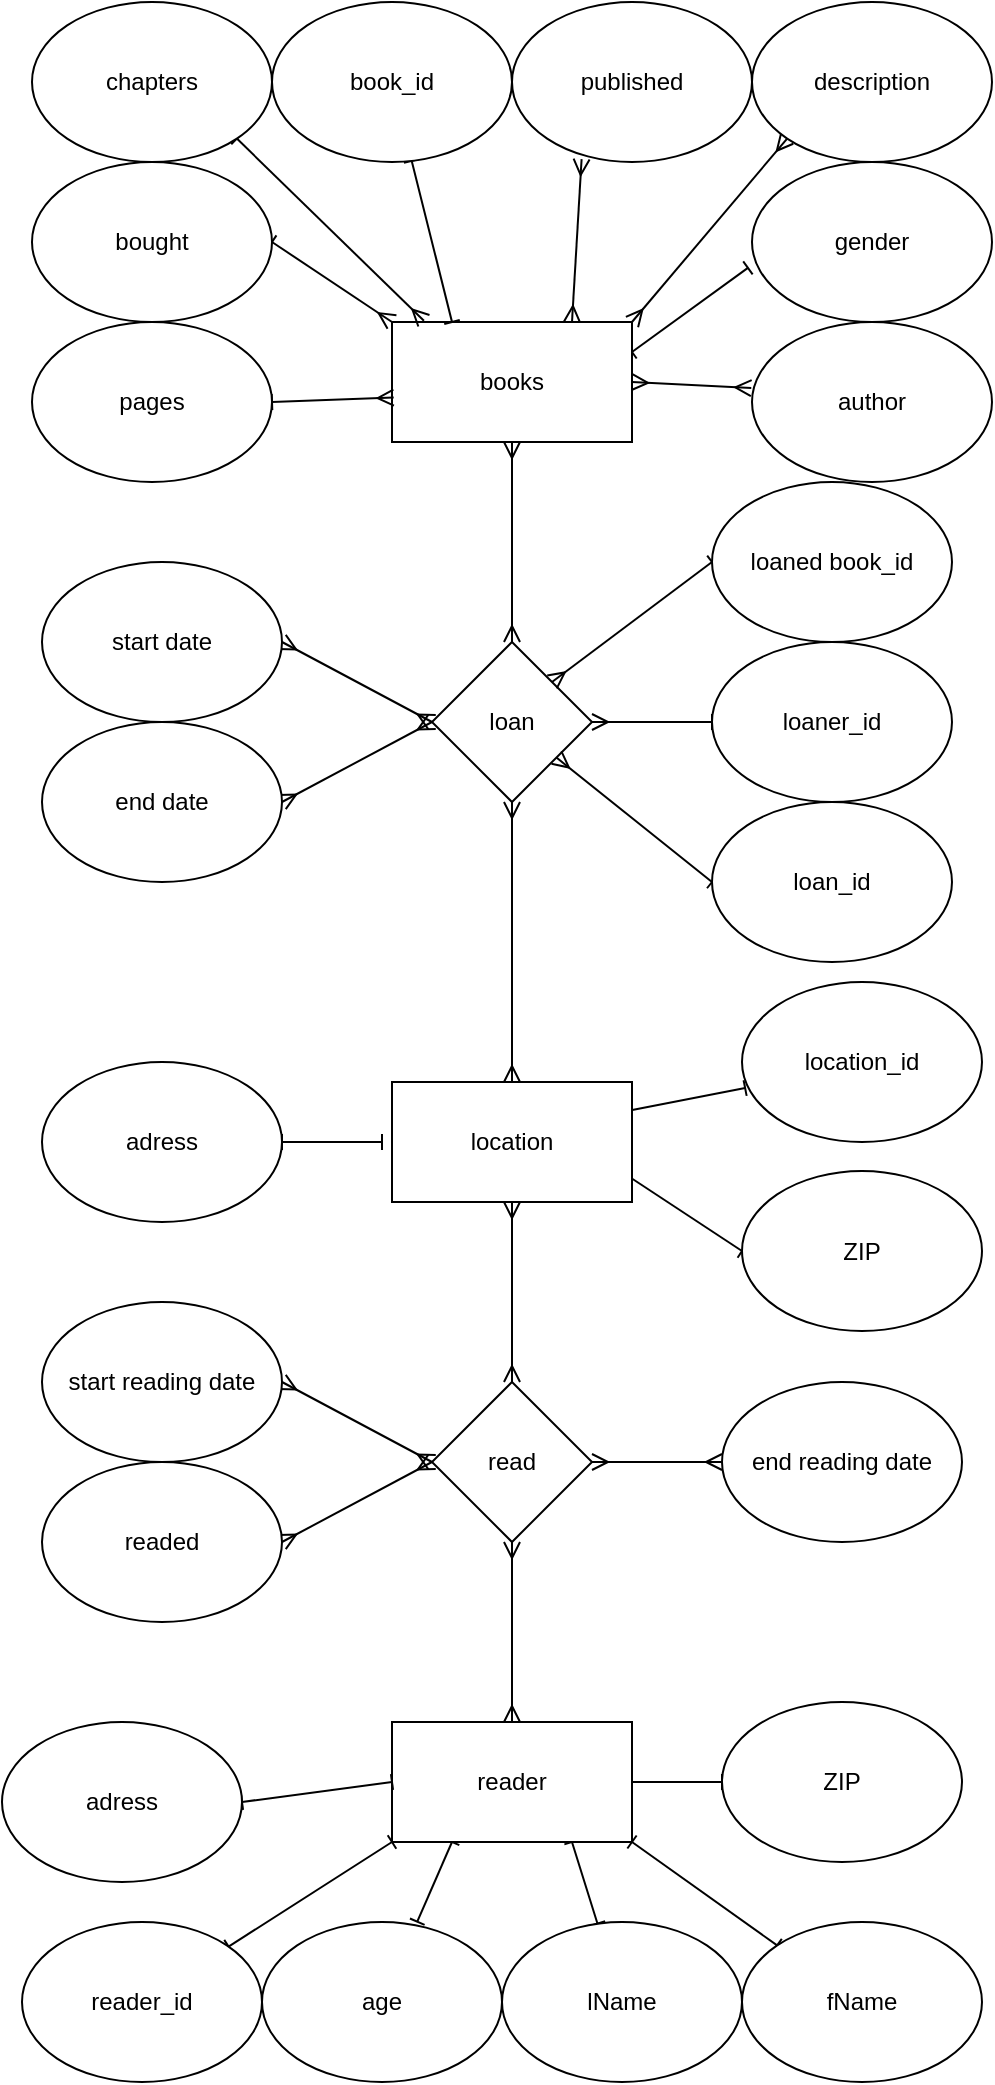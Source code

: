 <mxfile>
    <diagram id="oJowh-TdaMXKi-aqx9c-" name="Page-1">
        <mxGraphModel dx="734" dy="567" grid="1" gridSize="10" guides="1" tooltips="1" connect="1" arrows="1" fold="1" page="1" pageScale="1" pageWidth="827" pageHeight="1169" math="0" shadow="0">
            <root>
                <mxCell id="0"/>
                <mxCell id="1" parent="0"/>
                <mxCell id="tEqMSOGhkYq9vEyszAuC-15" style="edgeStyle=none;html=1;exitX=1;exitY=0;exitDx=0;exitDy=0;entryX=0;entryY=1;entryDx=0;entryDy=0;startArrow=ERmany;startFill=0;endArrow=ERmany;endFill=0;" edge="1" parent="1" source="2" target="6">
                    <mxGeometry relative="1" as="geometry"/>
                </mxCell>
                <mxCell id="tEqMSOGhkYq9vEyszAuC-31" style="edgeStyle=none;html=1;exitX=0.5;exitY=1;exitDx=0;exitDy=0;entryX=0.5;entryY=0;entryDx=0;entryDy=0;startArrow=ERmany;startFill=0;endArrow=ERmany;endFill=0;" edge="1" parent="1" source="2" target="tEqMSOGhkYq9vEyszAuC-29">
                    <mxGeometry relative="1" as="geometry"/>
                </mxCell>
                <mxCell id="tEqMSOGhkYq9vEyszAuC-47" style="edgeStyle=none;html=1;exitX=1;exitY=0.5;exitDx=0;exitDy=0;entryX=-0.003;entryY=0.413;entryDx=0;entryDy=0;entryPerimeter=0;startArrow=ERmany;startFill=0;endArrow=ERmany;endFill=0;" edge="1" parent="1" source="2" target="tEqMSOGhkYq9vEyszAuC-19">
                    <mxGeometry relative="1" as="geometry"/>
                </mxCell>
                <mxCell id="0TDuCmdzluFY1JESxCw9-13" style="edgeStyle=none;html=1;exitX=1;exitY=0.25;exitDx=0;exitDy=0;entryX=-0.017;entryY=0.662;entryDx=0;entryDy=0;entryPerimeter=0;startArrow=baseDash;startFill=0;endArrow=baseDash;endFill=0;" edge="1" parent="1" source="2" target="5">
                    <mxGeometry relative="1" as="geometry"/>
                </mxCell>
                <mxCell id="2" value="books" style="rounded=0;whiteSpace=wrap;html=1;" vertex="1" parent="1">
                    <mxGeometry x="340" y="160" width="120" height="60" as="geometry"/>
                </mxCell>
                <mxCell id="tEqMSOGhkYq9vEyszAuC-14" style="edgeStyle=none;html=1;exitX=0.29;exitY=0.982;exitDx=0;exitDy=0;entryX=0.75;entryY=0;entryDx=0;entryDy=0;startArrow=ERmany;startFill=0;endArrow=ERmany;endFill=0;exitPerimeter=0;" edge="1" parent="1" source="4" target="2">
                    <mxGeometry relative="1" as="geometry"/>
                </mxCell>
                <mxCell id="4" value="published" style="ellipse;whiteSpace=wrap;html=1;" vertex="1" parent="1">
                    <mxGeometry x="400" width="120" height="80" as="geometry"/>
                </mxCell>
                <mxCell id="5" value="gender" style="ellipse;whiteSpace=wrap;html=1;" vertex="1" parent="1">
                    <mxGeometry x="520" y="80" width="120" height="80" as="geometry"/>
                </mxCell>
                <mxCell id="6" value="description" style="ellipse;whiteSpace=wrap;html=1;" vertex="1" parent="1">
                    <mxGeometry x="520" width="120" height="80" as="geometry"/>
                </mxCell>
                <mxCell id="0TDuCmdzluFY1JESxCw9-14" style="edgeStyle=none;html=1;exitX=1;exitY=0.5;exitDx=0;exitDy=0;entryX=0.007;entryY=0.63;entryDx=0;entryDy=0;entryPerimeter=0;startArrow=baseDash;startFill=0;endArrow=ERmany;endFill=0;" edge="1" parent="1" source="7" target="2">
                    <mxGeometry relative="1" as="geometry"/>
                </mxCell>
                <mxCell id="7" value="pages" style="ellipse;whiteSpace=wrap;html=1;" vertex="1" parent="1">
                    <mxGeometry x="160" y="160" width="120" height="80" as="geometry"/>
                </mxCell>
                <mxCell id="0TDuCmdzluFY1JESxCw9-16" style="edgeStyle=none;html=1;exitX=1;exitY=1;exitDx=0;exitDy=0;entryX=0.133;entryY=-0.01;entryDx=0;entryDy=0;entryPerimeter=0;startArrow=baseDash;startFill=0;endArrow=ERmany;endFill=0;" edge="1" parent="1" source="8" target="2">
                    <mxGeometry relative="1" as="geometry"/>
                </mxCell>
                <mxCell id="8" value="chapters" style="ellipse;whiteSpace=wrap;html=1;" vertex="1" parent="1">
                    <mxGeometry x="160" width="120" height="80" as="geometry"/>
                </mxCell>
                <mxCell id="0TDuCmdzluFY1JESxCw9-15" style="edgeStyle=none;html=1;exitX=1;exitY=0.5;exitDx=0;exitDy=0;entryX=0;entryY=0;entryDx=0;entryDy=0;startArrow=baseDash;startFill=0;endArrow=ERmany;endFill=0;" edge="1" parent="1" source="10" target="2">
                    <mxGeometry relative="1" as="geometry"/>
                </mxCell>
                <mxCell id="10" value="bought" style="ellipse;whiteSpace=wrap;html=1;" vertex="1" parent="1">
                    <mxGeometry x="160" y="80" width="120" height="80" as="geometry"/>
                </mxCell>
                <mxCell id="HOW5HMtNUhypr7y9xnzo-16" style="edgeStyle=none;html=1;exitX=1;exitY=0.5;exitDx=0;exitDy=0;entryX=0;entryY=0.5;entryDx=0;entryDy=0;startArrow=ERmany;startFill=0;endArrow=ERmany;endFill=0;" edge="1" parent="1" source="11" target="tEqMSOGhkYq9vEyszAuC-30">
                    <mxGeometry relative="1" as="geometry"/>
                </mxCell>
                <mxCell id="11" value="start reading date" style="ellipse;whiteSpace=wrap;html=1;" vertex="1" parent="1">
                    <mxGeometry x="165" y="650" width="120" height="80" as="geometry"/>
                </mxCell>
                <mxCell id="12" value="end reading date" style="ellipse;whiteSpace=wrap;html=1;" vertex="1" parent="1">
                    <mxGeometry x="505" y="690" width="120" height="80" as="geometry"/>
                </mxCell>
                <mxCell id="tEqMSOGhkYq9vEyszAuC-13" style="edgeStyle=none;html=1;entryX=0.25;entryY=0;entryDx=0;entryDy=0;endArrow=baseDash;endFill=0;startArrow=baseDash;startFill=0;" edge="1" parent="1" source="13" target="2">
                    <mxGeometry relative="1" as="geometry">
                        <Array as="points"/>
                    </mxGeometry>
                </mxCell>
                <mxCell id="13" value="book_id" style="ellipse;whiteSpace=wrap;html=1;" vertex="1" parent="1">
                    <mxGeometry x="280" width="120" height="80" as="geometry"/>
                </mxCell>
                <mxCell id="tEqMSOGhkYq9vEyszAuC-42" style="edgeStyle=none;html=1;exitX=1;exitY=0.5;exitDx=0;exitDy=0;entryX=0;entryY=0.5;entryDx=0;entryDy=0;startArrow=baseDash;startFill=0;endArrow=baseDash;endFill=0;" edge="1" parent="1" source="tEqMSOGhkYq9vEyszAuC-17" target="tEqMSOGhkYq9vEyszAuC-25">
                    <mxGeometry relative="1" as="geometry"/>
                </mxCell>
                <mxCell id="tEqMSOGhkYq9vEyszAuC-43" style="edgeStyle=none;html=1;exitX=1;exitY=1;exitDx=0;exitDy=0;entryX=0;entryY=0;entryDx=0;entryDy=0;startArrow=baseDash;startFill=0;endArrow=baseDash;endFill=0;" edge="1" parent="1" source="tEqMSOGhkYq9vEyszAuC-17" target="tEqMSOGhkYq9vEyszAuC-21">
                    <mxGeometry relative="1" as="geometry"/>
                </mxCell>
                <mxCell id="tEqMSOGhkYq9vEyszAuC-44" style="edgeStyle=none;html=1;exitX=0;exitY=1;exitDx=0;exitDy=0;startArrow=baseDash;startFill=0;endArrow=baseDash;endFill=0;" edge="1" parent="1" source="tEqMSOGhkYq9vEyszAuC-17" target="tEqMSOGhkYq9vEyszAuC-22">
                    <mxGeometry relative="1" as="geometry"/>
                </mxCell>
                <mxCell id="tEqMSOGhkYq9vEyszAuC-45" style="edgeStyle=none;html=1;exitX=0.25;exitY=1;exitDx=0;exitDy=0;entryX=0.647;entryY=-0.002;entryDx=0;entryDy=0;entryPerimeter=0;startArrow=baseDash;startFill=0;endArrow=baseDash;endFill=0;" edge="1" parent="1" source="tEqMSOGhkYq9vEyszAuC-17" target="tEqMSOGhkYq9vEyszAuC-20">
                    <mxGeometry relative="1" as="geometry"/>
                </mxCell>
                <mxCell id="tEqMSOGhkYq9vEyszAuC-46" style="edgeStyle=none;html=1;exitX=0.75;exitY=1;exitDx=0;exitDy=0;startArrow=baseDash;startFill=0;endArrow=baseDash;endFill=0;" edge="1" parent="1" source="tEqMSOGhkYq9vEyszAuC-17" target="tEqMSOGhkYq9vEyszAuC-23">
                    <mxGeometry relative="1" as="geometry"/>
                </mxCell>
                <mxCell id="tEqMSOGhkYq9vEyszAuC-17" value="reader" style="rounded=0;whiteSpace=wrap;html=1;" vertex="1" parent="1">
                    <mxGeometry x="340" y="860" width="120" height="60" as="geometry"/>
                </mxCell>
                <mxCell id="tEqMSOGhkYq9vEyszAuC-33" style="edgeStyle=none;html=1;exitX=0.5;exitY=1;exitDx=0;exitDy=0;entryX=0.5;entryY=0;entryDx=0;entryDy=0;startArrow=ERmany;startFill=0;endArrow=ERmany;endFill=0;" edge="1" parent="1" source="FQD9vjw0nDgioNY4qYNM-13" target="tEqMSOGhkYq9vEyszAuC-30">
                    <mxGeometry relative="1" as="geometry">
                        <mxPoint x="395" y="600" as="sourcePoint"/>
                    </mxGeometry>
                </mxCell>
                <mxCell id="tEqMSOGhkYq9vEyszAuC-40" style="edgeStyle=none;html=1;exitX=1;exitY=0.75;exitDx=0;exitDy=0;entryX=0;entryY=0.5;entryDx=0;entryDy=0;startArrow=baseDash;startFill=0;endArrow=baseDash;endFill=0;" edge="1" parent="1" target="tEqMSOGhkYq9vEyszAuC-27">
                    <mxGeometry relative="1" as="geometry">
                        <mxPoint x="455" y="585" as="sourcePoint"/>
                    </mxGeometry>
                </mxCell>
                <mxCell id="tEqMSOGhkYq9vEyszAuC-19" value="author" style="ellipse;whiteSpace=wrap;html=1;" vertex="1" parent="1">
                    <mxGeometry x="520" y="160" width="120" height="80" as="geometry"/>
                </mxCell>
                <mxCell id="tEqMSOGhkYq9vEyszAuC-20" value="age" style="ellipse;whiteSpace=wrap;html=1;" vertex="1" parent="1">
                    <mxGeometry x="275" y="960" width="120" height="80" as="geometry"/>
                </mxCell>
                <mxCell id="tEqMSOGhkYq9vEyszAuC-21" value="fName" style="ellipse;whiteSpace=wrap;html=1;" vertex="1" parent="1">
                    <mxGeometry x="515" y="960" width="120" height="80" as="geometry"/>
                </mxCell>
                <mxCell id="tEqMSOGhkYq9vEyszAuC-22" value="reader_id" style="ellipse;whiteSpace=wrap;html=1;" vertex="1" parent="1">
                    <mxGeometry x="155" y="960" width="120" height="80" as="geometry"/>
                </mxCell>
                <mxCell id="tEqMSOGhkYq9vEyszAuC-23" value="lName" style="ellipse;whiteSpace=wrap;html=1;" vertex="1" parent="1">
                    <mxGeometry x="395" y="960" width="120" height="80" as="geometry"/>
                </mxCell>
                <mxCell id="tEqMSOGhkYq9vEyszAuC-41" style="edgeStyle=none;html=1;exitX=1;exitY=0.5;exitDx=0;exitDy=0;entryX=0;entryY=0.5;entryDx=0;entryDy=0;startArrow=baseDash;startFill=0;endArrow=baseDash;endFill=0;" edge="1" parent="1" source="tEqMSOGhkYq9vEyszAuC-24" target="tEqMSOGhkYq9vEyszAuC-17">
                    <mxGeometry relative="1" as="geometry"/>
                </mxCell>
                <mxCell id="tEqMSOGhkYq9vEyszAuC-24" value="adress" style="ellipse;whiteSpace=wrap;html=1;" vertex="1" parent="1">
                    <mxGeometry x="145" y="860" width="120" height="80" as="geometry"/>
                </mxCell>
                <mxCell id="tEqMSOGhkYq9vEyszAuC-25" value="ZIP" style="ellipse;whiteSpace=wrap;html=1;" vertex="1" parent="1">
                    <mxGeometry x="505" y="850" width="120" height="80" as="geometry"/>
                </mxCell>
                <mxCell id="tEqMSOGhkYq9vEyszAuC-27" value="ZIP" style="ellipse;whiteSpace=wrap;html=1;" vertex="1" parent="1">
                    <mxGeometry x="515" y="584.5" width="120" height="80" as="geometry"/>
                </mxCell>
                <mxCell id="tEqMSOGhkYq9vEyszAuC-37" style="edgeStyle=none;html=1;exitX=1;exitY=0.5;exitDx=0;exitDy=0;startArrow=baseDash;startFill=0;endArrow=baseDash;endFill=0;" edge="1" parent="1" source="tEqMSOGhkYq9vEyszAuC-28">
                    <mxGeometry relative="1" as="geometry">
                        <mxPoint x="335" y="570" as="targetPoint"/>
                    </mxGeometry>
                </mxCell>
                <mxCell id="tEqMSOGhkYq9vEyszAuC-28" value="adress" style="ellipse;whiteSpace=wrap;html=1;" vertex="1" parent="1">
                    <mxGeometry x="165" y="530" width="120" height="80" as="geometry"/>
                </mxCell>
                <mxCell id="tEqMSOGhkYq9vEyszAuC-32" style="edgeStyle=none;html=1;entryX=0.5;entryY=0;entryDx=0;entryDy=0;startArrow=ERmany;startFill=0;endArrow=ERmany;endFill=0;" edge="1" parent="1">
                    <mxGeometry relative="1" as="geometry">
                        <mxPoint x="400" y="400" as="sourcePoint"/>
                        <mxPoint x="400" y="540" as="targetPoint"/>
                    </mxGeometry>
                </mxCell>
                <mxCell id="FQD9vjw0nDgioNY4qYNM-17" style="edgeStyle=none;html=1;exitX=1;exitY=0.5;exitDx=0;exitDy=0;entryX=0;entryY=0.5;entryDx=0;entryDy=0;startArrow=ERmany;startFill=0;endArrow=baseDash;endFill=0;" edge="1" parent="1" source="tEqMSOGhkYq9vEyszAuC-29" target="ADvAOOGNlMLF_iMTuRG9-16">
                    <mxGeometry relative="1" as="geometry"/>
                </mxCell>
                <mxCell id="tEqMSOGhkYq9vEyszAuC-29" value="loan" style="rhombus;whiteSpace=wrap;html=1;" vertex="1" parent="1">
                    <mxGeometry x="360" y="320" width="80" height="80" as="geometry"/>
                </mxCell>
                <mxCell id="tEqMSOGhkYq9vEyszAuC-34" style="edgeStyle=none;html=1;exitX=0.5;exitY=1;exitDx=0;exitDy=0;startArrow=ERmany;startFill=0;endArrow=ERmany;endFill=0;" edge="1" parent="1" source="tEqMSOGhkYq9vEyszAuC-30" target="tEqMSOGhkYq9vEyszAuC-17">
                    <mxGeometry relative="1" as="geometry"/>
                </mxCell>
                <mxCell id="HOW5HMtNUhypr7y9xnzo-18" style="edgeStyle=none;html=1;exitX=1;exitY=0.5;exitDx=0;exitDy=0;entryX=0;entryY=0.5;entryDx=0;entryDy=0;startArrow=ERmany;startFill=0;endArrow=ERmany;endFill=0;" edge="1" parent="1" source="tEqMSOGhkYq9vEyszAuC-30" target="12">
                    <mxGeometry relative="1" as="geometry"/>
                </mxCell>
                <mxCell id="tEqMSOGhkYq9vEyszAuC-30" value="read" style="rhombus;whiteSpace=wrap;html=1;" vertex="1" parent="1">
                    <mxGeometry x="360" y="690" width="80" height="80" as="geometry"/>
                </mxCell>
                <mxCell id="HOW5HMtNUhypr7y9xnzo-17" style="edgeStyle=none;html=1;exitX=1;exitY=0.5;exitDx=0;exitDy=0;entryX=0;entryY=0.5;entryDx=0;entryDy=0;startArrow=ERmany;startFill=0;endArrow=ERmany;endFill=0;" edge="1" parent="1" source="tEqMSOGhkYq9vEyszAuC-35" target="tEqMSOGhkYq9vEyszAuC-30">
                    <mxGeometry relative="1" as="geometry"/>
                </mxCell>
                <mxCell id="tEqMSOGhkYq9vEyszAuC-35" value="readed" style="ellipse;whiteSpace=wrap;html=1;" vertex="1" parent="1">
                    <mxGeometry x="165" y="730" width="120" height="80" as="geometry"/>
                </mxCell>
                <mxCell id="HOW5HMtNUhypr7y9xnzo-13" value="location_id" style="ellipse;whiteSpace=wrap;html=1;" vertex="1" parent="1">
                    <mxGeometry x="515" y="490" width="120" height="80" as="geometry"/>
                </mxCell>
                <mxCell id="HOW5HMtNUhypr7y9xnzo-15" style="edgeStyle=none;html=1;exitX=1;exitY=0.25;exitDx=0;exitDy=0;entryX=0.013;entryY=0.663;entryDx=0;entryDy=0;startArrow=baseDash;startFill=0;endArrow=baseDash;endFill=0;entryPerimeter=0;" edge="1" parent="1" target="HOW5HMtNUhypr7y9xnzo-13">
                    <mxGeometry relative="1" as="geometry">
                        <mxPoint x="455" y="555" as="sourcePoint"/>
                        <mxPoint x="515" y="540" as="targetPoint"/>
                    </mxGeometry>
                </mxCell>
                <mxCell id="FQD9vjw0nDgioNY4qYNM-14" style="edgeStyle=none;html=1;exitX=1;exitY=0.5;exitDx=0;exitDy=0;entryX=0;entryY=0.5;entryDx=0;entryDy=0;startArrow=ERmany;startFill=0;endArrow=ERmany;endFill=0;" edge="1" parent="1" source="ADvAOOGNlMLF_iMTuRG9-13" target="tEqMSOGhkYq9vEyszAuC-29">
                    <mxGeometry relative="1" as="geometry"/>
                </mxCell>
                <mxCell id="ADvAOOGNlMLF_iMTuRG9-13" value="start date" style="ellipse;whiteSpace=wrap;html=1;" vertex="1" parent="1">
                    <mxGeometry x="165" y="280" width="120" height="80" as="geometry"/>
                </mxCell>
                <mxCell id="FQD9vjw0nDgioNY4qYNM-15" style="edgeStyle=none;html=1;exitX=1;exitY=0.5;exitDx=0;exitDy=0;startArrow=ERmany;startFill=0;endArrow=ERmany;endFill=0;" edge="1" parent="1" source="ADvAOOGNlMLF_iMTuRG9-14">
                    <mxGeometry relative="1" as="geometry">
                        <mxPoint x="360" y="360" as="targetPoint"/>
                    </mxGeometry>
                </mxCell>
                <mxCell id="ADvAOOGNlMLF_iMTuRG9-14" value="end date" style="ellipse;whiteSpace=wrap;html=1;" vertex="1" parent="1">
                    <mxGeometry x="165" y="360" width="120" height="80" as="geometry"/>
                </mxCell>
                <mxCell id="FQD9vjw0nDgioNY4qYNM-16" style="edgeStyle=none;html=1;exitX=0;exitY=0.5;exitDx=0;exitDy=0;entryX=1;entryY=0;entryDx=0;entryDy=0;startArrow=baseDash;startFill=0;endArrow=ERmany;endFill=0;" edge="1" parent="1" source="ADvAOOGNlMLF_iMTuRG9-15" target="tEqMSOGhkYq9vEyszAuC-29">
                    <mxGeometry relative="1" as="geometry"/>
                </mxCell>
                <mxCell id="ADvAOOGNlMLF_iMTuRG9-15" value="loaned book_id" style="ellipse;whiteSpace=wrap;html=1;" vertex="1" parent="1">
                    <mxGeometry x="500" y="240" width="120" height="80" as="geometry"/>
                </mxCell>
                <mxCell id="ADvAOOGNlMLF_iMTuRG9-16" value="loaner_id" style="ellipse;whiteSpace=wrap;html=1;" vertex="1" parent="1">
                    <mxGeometry x="500" y="320" width="120" height="80" as="geometry"/>
                </mxCell>
                <mxCell id="FQD9vjw0nDgioNY4qYNM-18" style="edgeStyle=none;html=1;exitX=0;exitY=0.5;exitDx=0;exitDy=0;startArrow=baseDash;startFill=0;endArrow=ERmany;endFill=0;" edge="1" parent="1" source="ADvAOOGNlMLF_iMTuRG9-17" target="tEqMSOGhkYq9vEyszAuC-29">
                    <mxGeometry relative="1" as="geometry"/>
                </mxCell>
                <mxCell id="ADvAOOGNlMLF_iMTuRG9-17" value="loan_id" style="ellipse;whiteSpace=wrap;html=1;" vertex="1" parent="1">
                    <mxGeometry x="500" y="400" width="120" height="80" as="geometry"/>
                </mxCell>
                <mxCell id="FQD9vjw0nDgioNY4qYNM-13" value="location" style="rounded=0;whiteSpace=wrap;html=1;" vertex="1" parent="1">
                    <mxGeometry x="340" y="540" width="120" height="60" as="geometry"/>
                </mxCell>
            </root>
        </mxGraphModel>
    </diagram>
    <diagram id="EDDMFPpIPYGtd3pH3ZFU" name="Page-2">
        <mxGraphModel dx="1561" dy="567" grid="1" gridSize="10" guides="1" tooltips="1" connect="1" arrows="1" fold="1" page="1" pageScale="1" pageWidth="827" pageHeight="1169" math="0" shadow="0">
            <root>
                <mxCell id="CocQwqO_MOJO7ZqjiuAN-0"/>
                <mxCell id="CocQwqO_MOJO7ZqjiuAN-1" parent="CocQwqO_MOJO7ZqjiuAN-0"/>
                <mxCell id="HU82iHYECYMF6eNpaNLr-1" value="books" style="swimlane;fontStyle=0;childLayout=stackLayout;horizontal=1;startSize=30;horizontalStack=0;resizeParent=1;resizeParentMax=0;resizeLast=0;collapsible=1;marginBottom=0;" vertex="1" parent="CocQwqO_MOJO7ZqjiuAN-1">
                    <mxGeometry x="-110" y="20" width="120" height="270" as="geometry"/>
                </mxCell>
                <mxCell id="HU82iHYECYMF6eNpaNLr-3" value="published: date" style="text;strokeColor=none;fillColor=none;align=left;verticalAlign=middle;spacingLeft=4;spacingRight=4;overflow=hidden;points=[[0,0.5],[1,0.5]];portConstraint=eastwest;rotatable=0;" vertex="1" parent="HU82iHYECYMF6eNpaNLr-1">
                    <mxGeometry y="30" width="120" height="30" as="geometry"/>
                </mxCell>
                <mxCell id="HU82iHYECYMF6eNpaNLr-2" value="chapter: int" style="text;strokeColor=none;fillColor=none;align=left;verticalAlign=middle;spacingLeft=4;spacingRight=4;overflow=hidden;points=[[0,0.5],[1,0.5]];portConstraint=eastwest;rotatable=0;" vertex="1" parent="HU82iHYECYMF6eNpaNLr-1">
                    <mxGeometry y="60" width="120" height="30" as="geometry"/>
                </mxCell>
                <mxCell id="Cfea6lLA0vOxp6gHWiI6-0" value="pages: int" style="text;strokeColor=none;fillColor=none;align=left;verticalAlign=middle;spacingLeft=4;spacingRight=4;overflow=hidden;points=[[0,0.5],[1,0.5]];portConstraint=eastwest;rotatable=0;" vertex="1" parent="HU82iHYECYMF6eNpaNLr-1">
                    <mxGeometry y="90" width="120" height="30" as="geometry"/>
                </mxCell>
                <mxCell id="HU82iHYECYMF6eNpaNLr-4" value="author: string" style="text;strokeColor=none;fillColor=none;align=left;verticalAlign=middle;spacingLeft=4;spacingRight=4;overflow=hidden;points=[[0,0.5],[1,0.5]];portConstraint=eastwest;rotatable=0;" vertex="1" parent="HU82iHYECYMF6eNpaNLr-1">
                    <mxGeometry y="120" width="120" height="30" as="geometry"/>
                </mxCell>
                <mxCell id="8kJCO6ZMD0UjuSrGRGN7-0" value="bought: date" style="text;strokeColor=none;fillColor=none;align=left;verticalAlign=middle;spacingLeft=4;spacingRight=4;overflow=hidden;points=[[0,0.5],[1,0.5]];portConstraint=eastwest;rotatable=0;" vertex="1" parent="HU82iHYECYMF6eNpaNLr-1">
                    <mxGeometry y="150" width="120" height="30" as="geometry"/>
                </mxCell>
                <mxCell id="8kJCO6ZMD0UjuSrGRGN7-1" value="description: string" style="text;strokeColor=none;fillColor=none;align=left;verticalAlign=middle;spacingLeft=4;spacingRight=4;overflow=hidden;points=[[0,0.5],[1,0.5]];portConstraint=eastwest;rotatable=0;" vertex="1" parent="HU82iHYECYMF6eNpaNLr-1">
                    <mxGeometry y="180" width="120" height="30" as="geometry"/>
                </mxCell>
                <mxCell id="BrGYb2D9dGHg88vEChPl-26" value="book_id: int" style="text;strokeColor=none;fillColor=none;align=left;verticalAlign=middle;spacingLeft=4;spacingRight=4;overflow=hidden;points=[[0,0.5],[1,0.5]];portConstraint=eastwest;rotatable=0;" vertex="1" parent="HU82iHYECYMF6eNpaNLr-1">
                    <mxGeometry y="210" width="120" height="30" as="geometry"/>
                </mxCell>
                <mxCell id="BrGYb2D9dGHg88vEChPl-0" value="fk_genre_it: int" style="text;strokeColor=none;fillColor=none;align=left;verticalAlign=middle;spacingLeft=4;spacingRight=4;overflow=hidden;points=[[0,0.5],[1,0.5]];portConstraint=eastwest;rotatable=0;" vertex="1" parent="HU82iHYECYMF6eNpaNLr-1">
                    <mxGeometry y="240" width="120" height="30" as="geometry"/>
                </mxCell>
                <mxCell id="BrGYb2D9dGHg88vEChPl-1" value="location" style="swimlane;fontStyle=0;childLayout=stackLayout;horizontal=1;startSize=30;horizontalStack=0;resizeParent=1;resizeParentMax=0;resizeLast=0;collapsible=1;marginBottom=0;" vertex="1" parent="CocQwqO_MOJO7ZqjiuAN-1">
                    <mxGeometry x="310" y="230" width="120" height="150" as="geometry"/>
                </mxCell>
                <mxCell id="BrGYb2D9dGHg88vEChPl-5" value="address: string" style="text;strokeColor=none;fillColor=none;align=left;verticalAlign=middle;spacingLeft=4;spacingRight=4;overflow=hidden;points=[[0,0.5],[1,0.5]];portConstraint=eastwest;rotatable=0;" vertex="1" parent="BrGYb2D9dGHg88vEChPl-1">
                    <mxGeometry y="30" width="120" height="30" as="geometry"/>
                </mxCell>
                <mxCell id="SuQ7KEzsK_VOru8_VVzV-2" value="ZIP: int" style="text;strokeColor=none;fillColor=none;align=left;verticalAlign=middle;spacingLeft=4;spacingRight=4;overflow=hidden;points=[[0,0.5],[1,0.5]];portConstraint=eastwest;rotatable=0;" vertex="1" parent="BrGYb2D9dGHg88vEChPl-1">
                    <mxGeometry y="60" width="120" height="30" as="geometry"/>
                </mxCell>
                <mxCell id="BrGYb2D9dGHg88vEChPl-8" value="location_id: int" style="text;strokeColor=none;fillColor=none;align=left;verticalAlign=middle;spacingLeft=4;spacingRight=4;overflow=hidden;points=[[0,0.5],[1,0.5]];portConstraint=eastwest;rotatable=0;" vertex="1" parent="BrGYb2D9dGHg88vEChPl-1">
                    <mxGeometry y="90" width="120" height="30" as="geometry"/>
                </mxCell>
                <mxCell id="fPIKdMianWxI-pVrz5aA-15" value="city: string" style="text;strokeColor=none;fillColor=none;align=left;verticalAlign=middle;spacingLeft=4;spacingRight=4;overflow=hidden;points=[[0,0.5],[1,0.5]];portConstraint=eastwest;rotatable=0;" vertex="1" parent="BrGYb2D9dGHg88vEChPl-1">
                    <mxGeometry y="120" width="120" height="30" as="geometry"/>
                </mxCell>
                <mxCell id="BrGYb2D9dGHg88vEChPl-9" value="reader" style="swimlane;fontStyle=0;childLayout=stackLayout;horizontal=1;startSize=30;horizontalStack=0;resizeParent=1;resizeParentMax=0;resizeLast=0;collapsible=1;marginBottom=0;" vertex="1" parent="CocQwqO_MOJO7ZqjiuAN-1">
                    <mxGeometry x="490" y="5" width="117" height="240" as="geometry"/>
                </mxCell>
                <mxCell id="BrGYb2D9dGHg88vEChPl-14" value="lName: string" style="text;strokeColor=none;fillColor=none;align=left;verticalAlign=middle;spacingLeft=4;spacingRight=4;overflow=hidden;points=[[0,0.5],[1,0.5]];portConstraint=eastwest;rotatable=0;" vertex="1" parent="BrGYb2D9dGHg88vEChPl-9">
                    <mxGeometry y="30" width="117" height="30" as="geometry"/>
                </mxCell>
                <mxCell id="BrGYb2D9dGHg88vEChPl-15" value="fName: string" style="text;strokeColor=none;fillColor=none;align=left;verticalAlign=middle;spacingLeft=4;spacingRight=4;overflow=hidden;points=[[0,0.5],[1,0.5]];portConstraint=eastwest;rotatable=0;" vertex="1" parent="BrGYb2D9dGHg88vEChPl-9">
                    <mxGeometry y="60" width="117" height="30" as="geometry"/>
                </mxCell>
                <mxCell id="BrGYb2D9dGHg88vEChPl-12" value="age: int" style="text;strokeColor=none;fillColor=none;align=left;verticalAlign=middle;spacingLeft=4;spacingRight=4;overflow=hidden;points=[[0,0.5],[1,0.5]];portConstraint=eastwest;rotatable=0;" vertex="1" parent="BrGYb2D9dGHg88vEChPl-9">
                    <mxGeometry y="90" width="117" height="30" as="geometry"/>
                </mxCell>
                <mxCell id="BrGYb2D9dGHg88vEChPl-13" value="address: string" style="text;strokeColor=none;fillColor=none;align=left;verticalAlign=middle;spacingLeft=4;spacingRight=4;overflow=hidden;points=[[0,0.5],[1,0.5]];portConstraint=eastwest;rotatable=0;" vertex="1" parent="BrGYb2D9dGHg88vEChPl-9">
                    <mxGeometry y="120" width="117" height="30" as="geometry"/>
                </mxCell>
                <mxCell id="BrGYb2D9dGHg88vEChPl-11" value="ZIP: int" style="text;strokeColor=none;fillColor=none;align=left;verticalAlign=middle;spacingLeft=4;spacingRight=4;overflow=hidden;points=[[0,0.5],[1,0.5]];portConstraint=eastwest;rotatable=0;" vertex="1" parent="BrGYb2D9dGHg88vEChPl-9">
                    <mxGeometry y="150" width="117" height="30" as="geometry"/>
                </mxCell>
                <mxCell id="BrGYb2D9dGHg88vEChPl-16" value="reader_id: int" style="text;strokeColor=none;fillColor=none;align=left;verticalAlign=middle;spacingLeft=4;spacingRight=4;overflow=hidden;points=[[0,0.5],[1,0.5]];portConstraint=eastwest;rotatable=0;" vertex="1" parent="BrGYb2D9dGHg88vEChPl-9">
                    <mxGeometry y="180" width="117" height="30" as="geometry"/>
                </mxCell>
                <mxCell id="fPIKdMianWxI-pVrz5aA-12" value="fk_read_id: int" style="text;strokeColor=none;fillColor=none;align=left;verticalAlign=middle;spacingLeft=4;spacingRight=4;overflow=hidden;points=[[0,0.5],[1,0.5]];portConstraint=eastwest;rotatable=0;" vertex="1" parent="BrGYb2D9dGHg88vEChPl-9">
                    <mxGeometry y="210" width="117" height="30" as="geometry"/>
                </mxCell>
                <mxCell id="BrGYb2D9dGHg88vEChPl-17" value="loan" style="swimlane;fontStyle=0;childLayout=stackLayout;horizontal=1;startSize=30;horizontalStack=0;resizeParent=1;resizeParentMax=0;resizeLast=0;collapsible=1;marginBottom=0;" vertex="1" parent="CocQwqO_MOJO7ZqjiuAN-1">
                    <mxGeometry x="160" y="20" width="120" height="210" as="geometry"/>
                </mxCell>
                <mxCell id="JfcFijC0AZDiuMa-Ogpy-0" value="loan_id: int" style="text;strokeColor=none;fillColor=none;align=left;verticalAlign=middle;spacingLeft=4;spacingRight=4;overflow=hidden;points=[[0,0.5],[1,0.5]];portConstraint=eastwest;rotatable=0;" vertex="1" parent="BrGYb2D9dGHg88vEChPl-17">
                    <mxGeometry y="30" width="120" height="30" as="geometry"/>
                </mxCell>
                <mxCell id="BrGYb2D9dGHg88vEChPl-24" value="start date: date" style="text;strokeColor=none;fillColor=none;align=left;verticalAlign=middle;spacingLeft=4;spacingRight=4;overflow=hidden;points=[[0,0.5],[1,0.5]];portConstraint=eastwest;rotatable=0;" vertex="1" parent="BrGYb2D9dGHg88vEChPl-17">
                    <mxGeometry y="60" width="120" height="30" as="geometry"/>
                </mxCell>
                <mxCell id="JfcFijC0AZDiuMa-Ogpy-1" value="end date: date" style="text;strokeColor=none;fillColor=none;align=left;verticalAlign=middle;spacingLeft=4;spacingRight=4;overflow=hidden;points=[[0,0.5],[1,0.5]];portConstraint=eastwest;rotatable=0;" vertex="1" parent="BrGYb2D9dGHg88vEChPl-17">
                    <mxGeometry y="90" width="120" height="30" as="geometry"/>
                </mxCell>
                <mxCell id="SuQ7KEzsK_VOru8_VVzV-0" value="loaned_book_id: int" style="text;strokeColor=none;fillColor=none;align=left;verticalAlign=middle;spacingLeft=4;spacingRight=4;overflow=hidden;points=[[0,0.5],[1,0.5]];portConstraint=eastwest;rotatable=0;" vertex="1" parent="BrGYb2D9dGHg88vEChPl-17">
                    <mxGeometry y="120" width="120" height="30" as="geometry"/>
                </mxCell>
                <mxCell id="SuQ7KEzsK_VOru8_VVzV-1" value="fk_loaner_id: int" style="text;strokeColor=none;fillColor=none;align=left;verticalAlign=middle;spacingLeft=4;spacingRight=4;overflow=hidden;points=[[0,0.5],[1,0.5]];portConstraint=eastwest;rotatable=0;" vertex="1" parent="BrGYb2D9dGHg88vEChPl-17">
                    <mxGeometry y="150" width="120" height="30" as="geometry"/>
                </mxCell>
                <mxCell id="fPIKdMianWxI-pVrz5aA-8" value="fk_location: int" style="text;strokeColor=none;fillColor=none;align=left;verticalAlign=middle;spacingLeft=4;spacingRight=4;overflow=hidden;points=[[0,0.5],[1,0.5]];portConstraint=eastwest;rotatable=0;" vertex="1" parent="BrGYb2D9dGHg88vEChPl-17">
                    <mxGeometry y="180" width="120" height="30" as="geometry"/>
                </mxCell>
                <mxCell id="KWhYQTFzSy37OnZRsnxt-4" value="genre" style="swimlane;fontStyle=0;childLayout=stackLayout;horizontal=1;startSize=30;horizontalStack=0;resizeParent=1;resizeParentMax=0;resizeLast=0;collapsible=1;marginBottom=0;" vertex="1" parent="CocQwqO_MOJO7ZqjiuAN-1">
                    <mxGeometry x="10" y="330" width="120" height="90" as="geometry"/>
                </mxCell>
                <mxCell id="KWhYQTFzSy37OnZRsnxt-5" value="genre_it: int" style="text;strokeColor=none;fillColor=none;align=left;verticalAlign=middle;spacingLeft=4;spacingRight=4;overflow=hidden;points=[[0,0.5],[1,0.5]];portConstraint=eastwest;rotatable=0;" vertex="1" parent="KWhYQTFzSy37OnZRsnxt-4">
                    <mxGeometry y="30" width="120" height="30" as="geometry"/>
                </mxCell>
                <mxCell id="KWhYQTFzSy37OnZRsnxt-6" value="genre: string" style="text;strokeColor=none;fillColor=none;align=left;verticalAlign=middle;spacingLeft=4;spacingRight=4;overflow=hidden;points=[[0,0.5],[1,0.5]];portConstraint=eastwest;rotatable=0;" vertex="1" parent="KWhYQTFzSy37OnZRsnxt-4">
                    <mxGeometry y="60" width="120" height="30" as="geometry"/>
                </mxCell>
                <mxCell id="KWhYQTFzSy37OnZRsnxt-8" style="edgeStyle=none;html=1;exitX=1;exitY=0.5;exitDx=0;exitDy=0;entryX=1.014;entryY=0.113;entryDx=0;entryDy=0;entryPerimeter=0;startArrow=ERmany;startFill=0;endArrow=baseDash;endFill=0;" edge="1" parent="CocQwqO_MOJO7ZqjiuAN-1" source="BrGYb2D9dGHg88vEChPl-0" target="KWhYQTFzSy37OnZRsnxt-5">
                    <mxGeometry relative="1" as="geometry">
                        <Array as="points">
                            <mxPoint x="140" y="275"/>
                            <mxPoint x="140" y="300"/>
                            <mxPoint x="140" y="360"/>
                        </Array>
                    </mxGeometry>
                </mxCell>
                <mxCell id="eihuw2iJipyqzVrpzfIJ-1" value="read" style="swimlane;fontStyle=0;childLayout=stackLayout;horizontal=1;startSize=30;horizontalStack=0;resizeParent=1;resizeParentMax=0;resizeLast=0;collapsible=1;marginBottom=0;" vertex="1" parent="CocQwqO_MOJO7ZqjiuAN-1">
                    <mxGeometry x="490" y="270" width="140" height="150" as="geometry"/>
                </mxCell>
                <mxCell id="eihuw2iJipyqzVrpzfIJ-2" value="readed: string" style="text;strokeColor=none;fillColor=none;align=left;verticalAlign=middle;spacingLeft=4;spacingRight=4;overflow=hidden;points=[[0,0.5],[1,0.5]];portConstraint=eastwest;rotatable=0;" vertex="1" parent="eihuw2iJipyqzVrpzfIJ-1">
                    <mxGeometry y="30" width="140" height="30" as="geometry"/>
                </mxCell>
                <mxCell id="eihuw2iJipyqzVrpzfIJ-3" value="start reading date: date" style="text;strokeColor=none;fillColor=none;align=left;verticalAlign=middle;spacingLeft=4;spacingRight=4;overflow=hidden;points=[[0,0.5],[1,0.5]];portConstraint=eastwest;rotatable=0;" vertex="1" parent="eihuw2iJipyqzVrpzfIJ-1">
                    <mxGeometry y="60" width="140" height="30" as="geometry"/>
                </mxCell>
                <mxCell id="eihuw2iJipyqzVrpzfIJ-4" value="end reading date: date" style="text;strokeColor=none;fillColor=none;align=left;verticalAlign=middle;spacingLeft=4;spacingRight=4;overflow=hidden;points=[[0,0.5],[1,0.5]];portConstraint=eastwest;rotatable=0;" vertex="1" parent="eihuw2iJipyqzVrpzfIJ-1">
                    <mxGeometry y="90" width="140" height="30" as="geometry"/>
                </mxCell>
                <mxCell id="fPIKdMianWxI-pVrz5aA-10" value="read_id : int" style="text;strokeColor=none;fillColor=none;align=left;verticalAlign=middle;spacingLeft=4;spacingRight=4;overflow=hidden;points=[[0,0.5],[1,0.5]];portConstraint=eastwest;rotatable=0;" vertex="1" parent="eihuw2iJipyqzVrpzfIJ-1">
                    <mxGeometry y="120" width="140" height="30" as="geometry"/>
                </mxCell>
                <mxCell id="fPIKdMianWxI-pVrz5aA-6" style="edgeStyle=orthogonalEdgeStyle;html=1;exitX=1;exitY=0.5;exitDx=0;exitDy=0;entryX=0;entryY=0.5;entryDx=0;entryDy=0;startArrow=baseDash;startFill=0;endArrow=baseDash;endFill=0;" edge="1" parent="CocQwqO_MOJO7ZqjiuAN-1" source="SuQ7KEzsK_VOru8_VVzV-1" target="BrGYb2D9dGHg88vEChPl-16">
                    <mxGeometry relative="1" as="geometry"/>
                </mxCell>
                <mxCell id="fPIKdMianWxI-pVrz5aA-7" style="edgeStyle=orthogonalEdgeStyle;html=1;exitX=1;exitY=0.5;exitDx=0;exitDy=0;entryX=0;entryY=0.5;entryDx=0;entryDy=0;startArrow=baseDash;startFill=0;endArrow=baseDash;endFill=0;" edge="1" parent="CocQwqO_MOJO7ZqjiuAN-1" source="BrGYb2D9dGHg88vEChPl-26" target="SuQ7KEzsK_VOru8_VVzV-0">
                    <mxGeometry relative="1" as="geometry"/>
                </mxCell>
                <mxCell id="fPIKdMianWxI-pVrz5aA-9" style="edgeStyle=orthogonalEdgeStyle;html=1;exitX=0;exitY=0.5;exitDx=0;exitDy=0;entryX=1;entryY=0.5;entryDx=0;entryDy=0;startArrow=baseDash;startFill=0;endArrow=baseDash;endFill=0;" edge="1" parent="CocQwqO_MOJO7ZqjiuAN-1" source="BrGYb2D9dGHg88vEChPl-8" target="fPIKdMianWxI-pVrz5aA-8">
                    <mxGeometry relative="1" as="geometry"/>
                </mxCell>
                <mxCell id="fPIKdMianWxI-pVrz5aA-13" style="edgeStyle=orthogonalEdgeStyle;html=1;exitX=1;exitY=0.5;exitDx=0;exitDy=0;entryX=1;entryY=0.5;entryDx=0;entryDy=0;startArrow=baseDash;startFill=0;endArrow=baseDash;endFill=0;" edge="1" parent="CocQwqO_MOJO7ZqjiuAN-1" source="fPIKdMianWxI-pVrz5aA-12" target="fPIKdMianWxI-pVrz5aA-10">
                    <mxGeometry relative="1" as="geometry"/>
                </mxCell>
                <mxCell id="fPIKdMianWxI-pVrz5aA-16" value="author" style="swimlane;fontStyle=0;childLayout=stackLayout;horizontal=1;startSize=30;horizontalStack=0;resizeParent=1;resizeParentMax=0;resizeLast=0;collapsible=1;marginBottom=0;" vertex="1" parent="CocQwqO_MOJO7ZqjiuAN-1">
                    <mxGeometry x="-327" y="230" width="117" height="210" as="geometry"/>
                </mxCell>
                <mxCell id="fPIKdMianWxI-pVrz5aA-17" value="lName: string" style="text;strokeColor=none;fillColor=none;align=left;verticalAlign=middle;spacingLeft=4;spacingRight=4;overflow=hidden;points=[[0,0.5],[1,0.5]];portConstraint=eastwest;rotatable=0;" vertex="1" parent="fPIKdMianWxI-pVrz5aA-16">
                    <mxGeometry y="30" width="117" height="30" as="geometry"/>
                </mxCell>
                <mxCell id="fPIKdMianWxI-pVrz5aA-18" value="fName: string" style="text;strokeColor=none;fillColor=none;align=left;verticalAlign=middle;spacingLeft=4;spacingRight=4;overflow=hidden;points=[[0,0.5],[1,0.5]];portConstraint=eastwest;rotatable=0;" vertex="1" parent="fPIKdMianWxI-pVrz5aA-16">
                    <mxGeometry y="60" width="117" height="30" as="geometry"/>
                </mxCell>
                <mxCell id="fPIKdMianWxI-pVrz5aA-19" value="age: int" style="text;strokeColor=none;fillColor=none;align=left;verticalAlign=middle;spacingLeft=4;spacingRight=4;overflow=hidden;points=[[0,0.5],[1,0.5]];portConstraint=eastwest;rotatable=0;" vertex="1" parent="fPIKdMianWxI-pVrz5aA-16">
                    <mxGeometry y="90" width="117" height="30" as="geometry"/>
                </mxCell>
                <mxCell id="fPIKdMianWxI-pVrz5aA-21" value="bibliography:int" style="text;strokeColor=none;fillColor=none;align=left;verticalAlign=middle;spacingLeft=4;spacingRight=4;overflow=hidden;points=[[0,0.5],[1,0.5]];portConstraint=eastwest;rotatable=0;" vertex="1" parent="fPIKdMianWxI-pVrz5aA-16">
                    <mxGeometry y="120" width="117" height="30" as="geometry"/>
                </mxCell>
                <mxCell id="fPIKdMianWxI-pVrz5aA-23" value="genre: string" style="text;strokeColor=none;fillColor=none;align=left;verticalAlign=middle;spacingLeft=4;spacingRight=4;overflow=hidden;points=[[0,0.5],[1,0.5]];portConstraint=eastwest;rotatable=0;" vertex="1" parent="fPIKdMianWxI-pVrz5aA-16">
                    <mxGeometry y="150" width="117" height="30" as="geometry"/>
                </mxCell>
                <mxCell id="fPIKdMianWxI-pVrz5aA-22" value="author_id: int" style="text;strokeColor=none;fillColor=none;align=left;verticalAlign=middle;spacingLeft=4;spacingRight=4;overflow=hidden;points=[[0,0.5],[1,0.5]];portConstraint=eastwest;rotatable=0;" vertex="1" parent="fPIKdMianWxI-pVrz5aA-16">
                    <mxGeometry y="180" width="117" height="30" as="geometry"/>
                </mxCell>
                <mxCell id="fPIKdMianWxI-pVrz5aA-24" style="edgeStyle=orthogonalEdgeStyle;html=1;exitX=0;exitY=0.5;exitDx=0;exitDy=0;startArrow=baseDash;startFill=0;endArrow=baseDash;endFill=0;" edge="1" parent="CocQwqO_MOJO7ZqjiuAN-1" source="HU82iHYECYMF6eNpaNLr-4" target="fPIKdMianWxI-pVrz5aA-22">
                    <mxGeometry relative="1" as="geometry"/>
                </mxCell>
                <mxCell id="fPIKdMianWxI-pVrz5aA-25" value="published" style="swimlane;fontStyle=0;childLayout=stackLayout;horizontal=1;startSize=30;horizontalStack=0;resizeParent=1;resizeParentMax=0;resizeLast=0;collapsible=1;marginBottom=0;" vertex="1" parent="CocQwqO_MOJO7ZqjiuAN-1">
                    <mxGeometry x="-330" y="20" width="120" height="180" as="geometry"/>
                </mxCell>
                <mxCell id="fPIKdMianWxI-pVrz5aA-26" value="year: int" style="text;strokeColor=none;fillColor=none;align=left;verticalAlign=middle;spacingLeft=4;spacingRight=4;overflow=hidden;points=[[0,0.5],[1,0.5]];portConstraint=eastwest;rotatable=0;" vertex="1" parent="fPIKdMianWxI-pVrz5aA-25">
                    <mxGeometry y="30" width="120" height="30" as="geometry"/>
                </mxCell>
                <mxCell id="fPIKdMianWxI-pVrz5aA-29" value="city: string" style="text;strokeColor=none;fillColor=none;align=left;verticalAlign=middle;spacingLeft=4;spacingRight=4;overflow=hidden;points=[[0,0.5],[1,0.5]];portConstraint=eastwest;rotatable=0;" vertex="1" parent="fPIKdMianWxI-pVrz5aA-25">
                    <mxGeometry y="60" width="120" height="30" as="geometry"/>
                </mxCell>
                <mxCell id="fPIKdMianWxI-pVrz5aA-27" value="ZIP: int" style="text;strokeColor=none;fillColor=none;align=left;verticalAlign=middle;spacingLeft=4;spacingRight=4;overflow=hidden;points=[[0,0.5],[1,0.5]];portConstraint=eastwest;rotatable=0;" vertex="1" parent="fPIKdMianWxI-pVrz5aA-25">
                    <mxGeometry y="90" width="120" height="30" as="geometry"/>
                </mxCell>
                <mxCell id="fPIKdMianWxI-pVrz5aA-31" value="publisher: string" style="text;strokeColor=none;fillColor=none;align=left;verticalAlign=middle;spacingLeft=4;spacingRight=4;overflow=hidden;points=[[0,0.5],[1,0.5]];portConstraint=eastwest;rotatable=0;" vertex="1" parent="fPIKdMianWxI-pVrz5aA-25">
                    <mxGeometry y="120" width="120" height="30" as="geometry"/>
                </mxCell>
                <mxCell id="fPIKdMianWxI-pVrz5aA-32" value="published_id: int" style="text;strokeColor=none;fillColor=none;align=left;verticalAlign=middle;spacingLeft=4;spacingRight=4;overflow=hidden;points=[[0,0.5],[1,0.5]];portConstraint=eastwest;rotatable=0;" vertex="1" parent="fPIKdMianWxI-pVrz5aA-25">
                    <mxGeometry y="150" width="120" height="30" as="geometry"/>
                </mxCell>
                <mxCell id="fPIKdMianWxI-pVrz5aA-33" style="edgeStyle=orthogonalEdgeStyle;html=1;exitX=1;exitY=0.5;exitDx=0;exitDy=0;entryX=0;entryY=0.5;entryDx=0;entryDy=0;startArrow=baseDash;startFill=0;endArrow=baseDash;endFill=0;" edge="1" parent="CocQwqO_MOJO7ZqjiuAN-1" source="fPIKdMianWxI-pVrz5aA-32" target="HU82iHYECYMF6eNpaNLr-3">
                    <mxGeometry relative="1" as="geometry"/>
                </mxCell>
                <mxCell id="fPIKdMianWxI-pVrz5aA-34" value="bought" style="swimlane;fontStyle=0;childLayout=stackLayout;horizontal=1;startSize=30;horizontalStack=0;resizeParent=1;resizeParentMax=0;resizeLast=0;collapsible=1;marginBottom=0;" vertex="1" parent="CocQwqO_MOJO7ZqjiuAN-1">
                    <mxGeometry x="-120" y="380" width="120" height="240" as="geometry"/>
                </mxCell>
                <mxCell id="fPIKdMianWxI-pVrz5aA-35" value="date: date" style="text;strokeColor=none;fillColor=none;align=left;verticalAlign=middle;spacingLeft=4;spacingRight=4;overflow=hidden;points=[[0,0.5],[1,0.5]];portConstraint=eastwest;rotatable=0;" vertex="1" parent="fPIKdMianWxI-pVrz5aA-34">
                    <mxGeometry y="30" width="120" height="30" as="geometry"/>
                </mxCell>
                <mxCell id="fPIKdMianWxI-pVrz5aA-38" value="address: string" style="text;strokeColor=none;fillColor=none;align=left;verticalAlign=middle;spacingLeft=4;spacingRight=4;overflow=hidden;points=[[0,0.5],[1,0.5]];portConstraint=eastwest;rotatable=0;" vertex="1" parent="fPIKdMianWxI-pVrz5aA-34">
                    <mxGeometry y="60" width="120" height="30" as="geometry"/>
                </mxCell>
                <mxCell id="fPIKdMianWxI-pVrz5aA-36" value="city: string" style="text;strokeColor=none;fillColor=none;align=left;verticalAlign=middle;spacingLeft=4;spacingRight=4;overflow=hidden;points=[[0,0.5],[1,0.5]];portConstraint=eastwest;rotatable=0;" vertex="1" parent="fPIKdMianWxI-pVrz5aA-34">
                    <mxGeometry y="90" width="120" height="30" as="geometry"/>
                </mxCell>
                <mxCell id="fPIKdMianWxI-pVrz5aA-37" value="ZIP: int" style="text;strokeColor=none;fillColor=none;align=left;verticalAlign=middle;spacingLeft=4;spacingRight=4;overflow=hidden;points=[[0,0.5],[1,0.5]];portConstraint=eastwest;rotatable=0;" vertex="1" parent="fPIKdMianWxI-pVrz5aA-34">
                    <mxGeometry y="120" width="120" height="30" as="geometry"/>
                </mxCell>
                <mxCell id="fPIKdMianWxI-pVrz5aA-40" value="price: int" style="text;strokeColor=none;fillColor=none;align=left;verticalAlign=middle;spacingLeft=4;spacingRight=4;overflow=hidden;points=[[0,0.5],[1,0.5]];portConstraint=eastwest;rotatable=0;" vertex="1" parent="fPIKdMianWxI-pVrz5aA-34">
                    <mxGeometry y="150" width="120" height="30" as="geometry"/>
                </mxCell>
                <mxCell id="fPIKdMianWxI-pVrz5aA-41" value="buyer_id: int" style="text;strokeColor=none;fillColor=none;align=left;verticalAlign=middle;spacingLeft=4;spacingRight=4;overflow=hidden;points=[[0,0.5],[1,0.5]];portConstraint=eastwest;rotatable=0;" vertex="1" parent="fPIKdMianWxI-pVrz5aA-34">
                    <mxGeometry y="180" width="120" height="30" as="geometry"/>
                </mxCell>
                <mxCell id="fPIKdMianWxI-pVrz5aA-39" value="bought_id: int" style="text;strokeColor=none;fillColor=none;align=left;verticalAlign=middle;spacingLeft=4;spacingRight=4;overflow=hidden;points=[[0,0.5],[1,0.5]];portConstraint=eastwest;rotatable=0;" vertex="1" parent="fPIKdMianWxI-pVrz5aA-34">
                    <mxGeometry y="210" width="120" height="30" as="geometry"/>
                </mxCell>
                <mxCell id="fPIKdMianWxI-pVrz5aA-42" style="edgeStyle=orthogonalEdgeStyle;html=1;exitX=0;exitY=0.5;exitDx=0;exitDy=0;entryX=0;entryY=0.5;entryDx=0;entryDy=0;startArrow=baseDash;startFill=0;endArrow=baseDash;endFill=0;" edge="1" parent="CocQwqO_MOJO7ZqjiuAN-1" source="8kJCO6ZMD0UjuSrGRGN7-0" target="fPIKdMianWxI-pVrz5aA-39">
                    <mxGeometry relative="1" as="geometry"/>
                </mxCell>
            </root>
        </mxGraphModel>
    </diagram>
</mxfile>